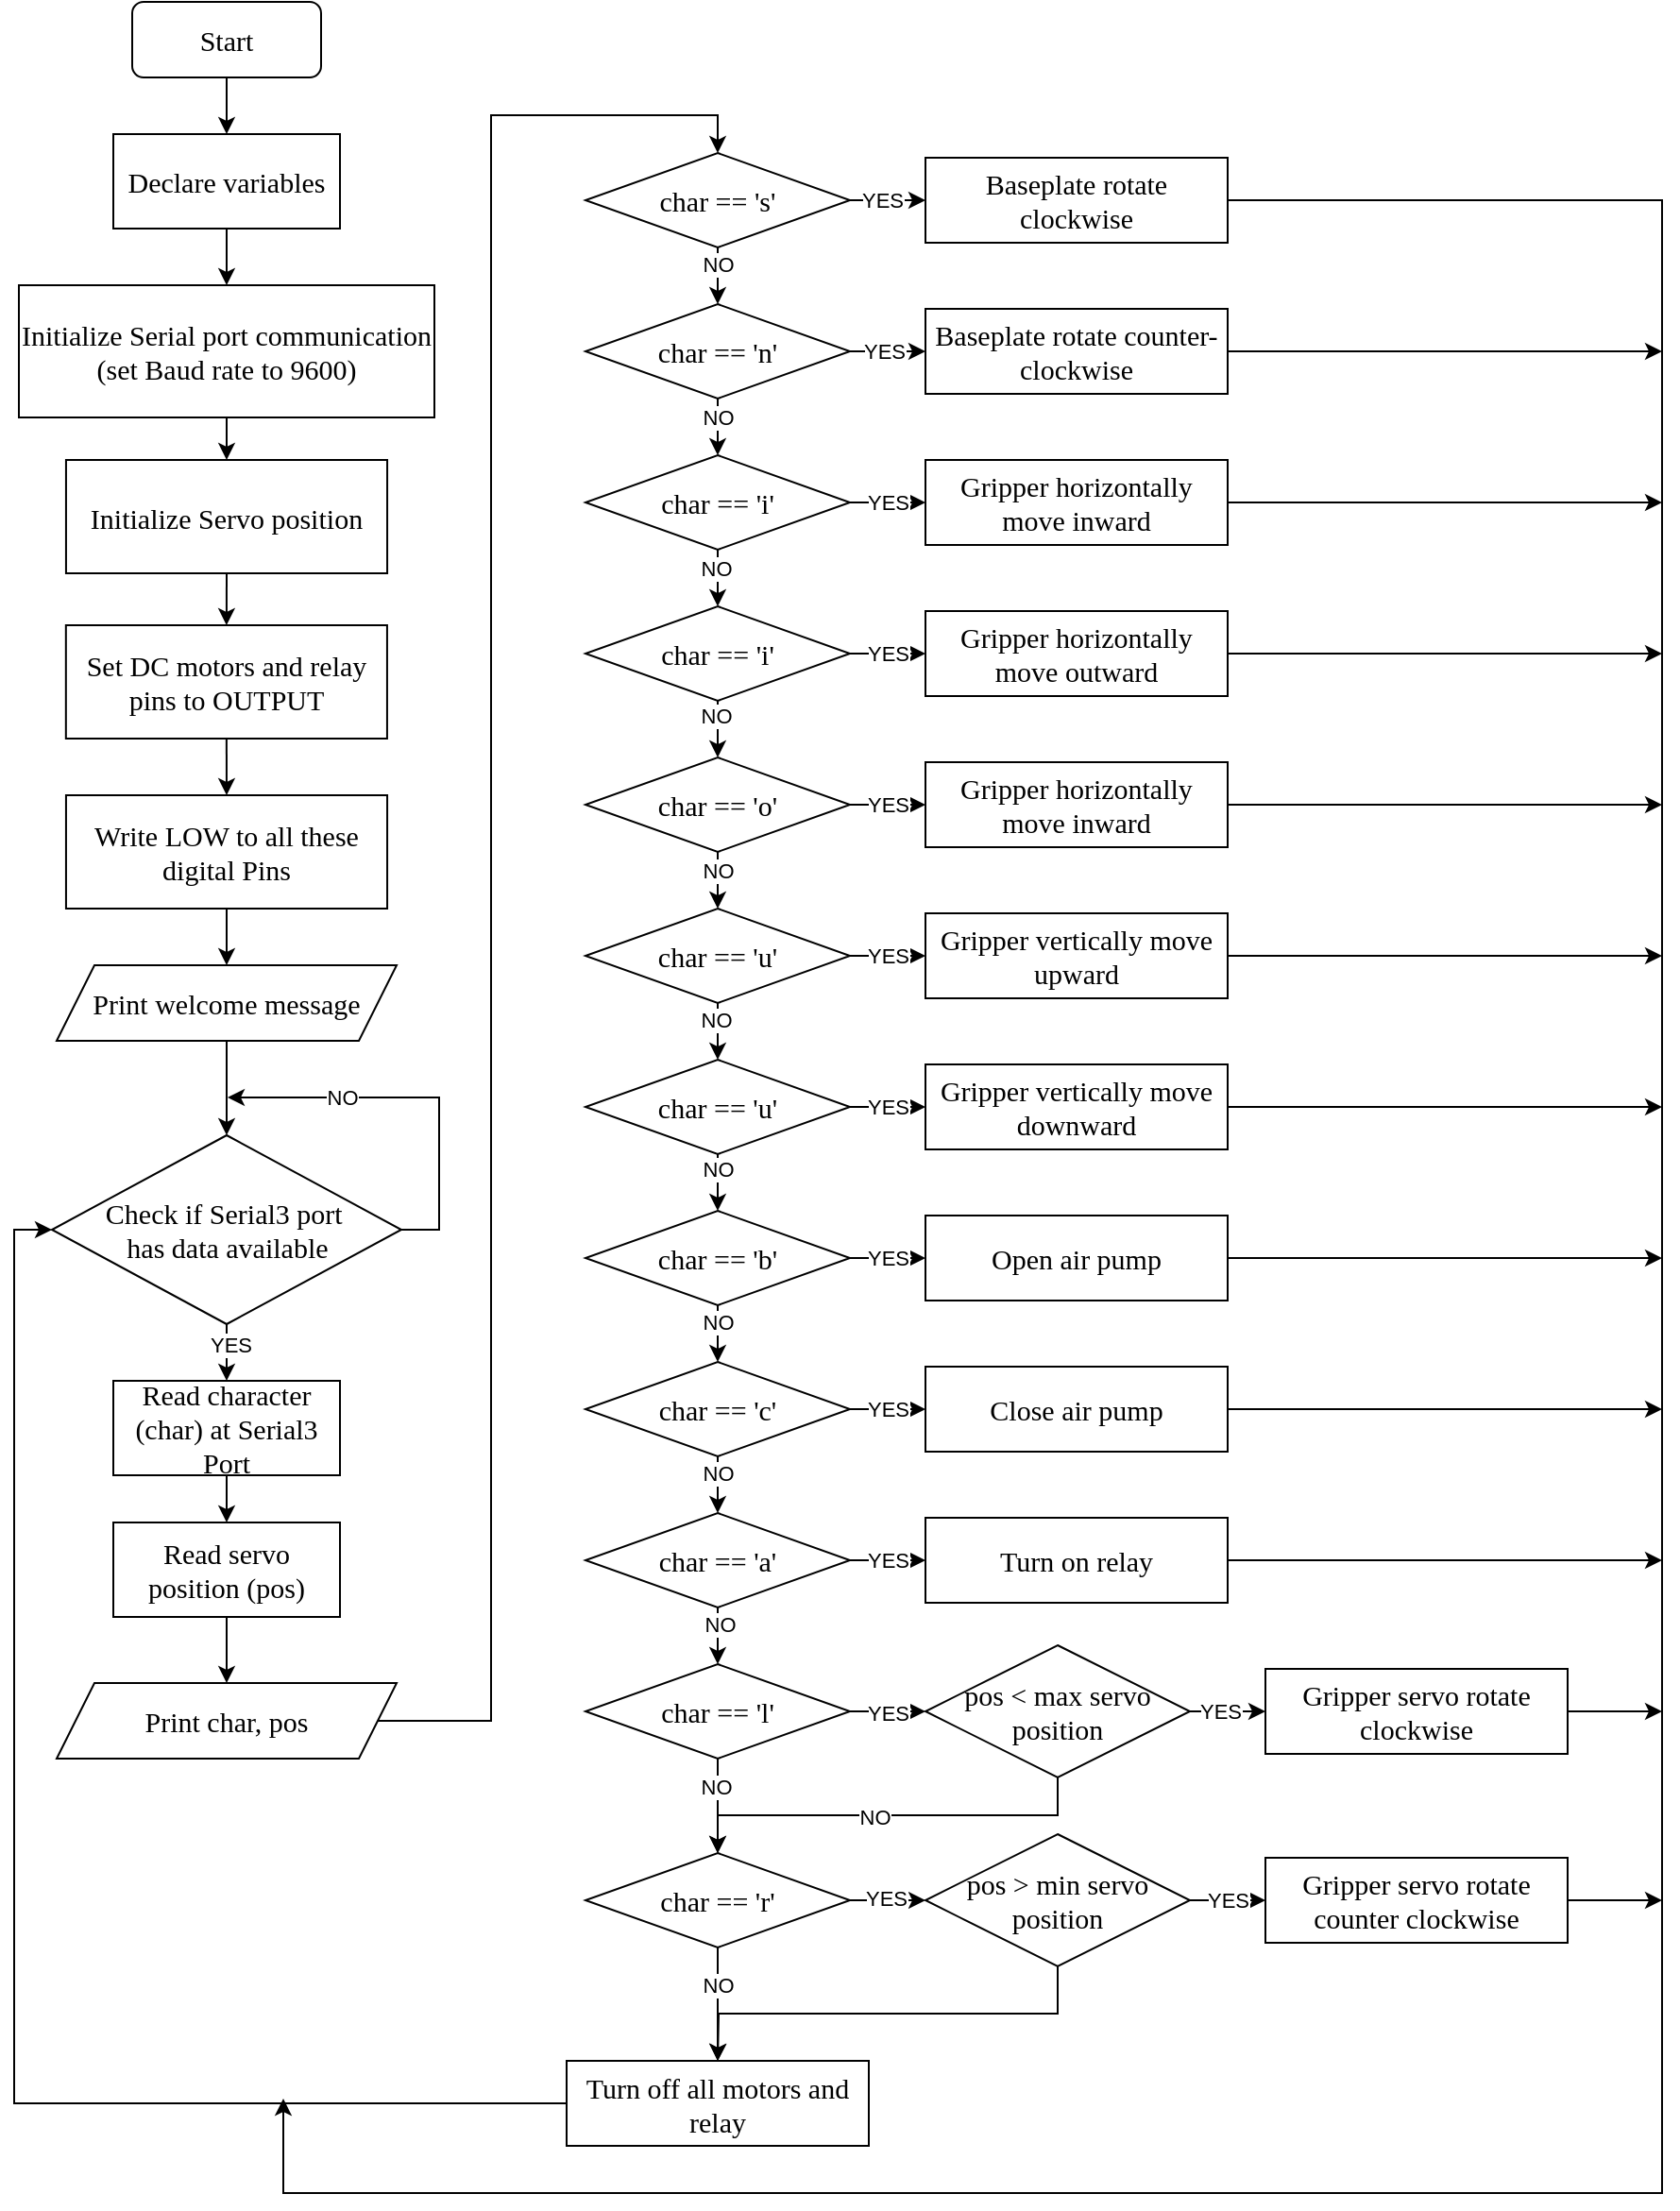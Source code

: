 <mxfile version="24.0.4" type="device">
  <diagram name="Page-1" id="N9s76UuwhcHsHS8wTcIj">
    <mxGraphModel dx="1909" dy="1129" grid="1" gridSize="10" guides="1" tooltips="1" connect="1" arrows="1" fold="1" page="1" pageScale="1" pageWidth="827" pageHeight="1169" math="0" shadow="0">
      <root>
        <mxCell id="0" />
        <mxCell id="1" parent="0" />
        <mxCell id="qS1Gej-VdCPAyixQhets-6" style="edgeStyle=orthogonalEdgeStyle;rounded=0;orthogonalLoop=1;jettySize=auto;html=1;exitX=0.5;exitY=1;exitDx=0;exitDy=0;entryX=0.5;entryY=0;entryDx=0;entryDy=0;" edge="1" parent="1" source="qS1Gej-VdCPAyixQhets-3" target="qS1Gej-VdCPAyixQhets-5">
          <mxGeometry relative="1" as="geometry" />
        </mxCell>
        <mxCell id="qS1Gej-VdCPAyixQhets-3" value="&lt;font face=&quot;Times New Roman&quot; style=&quot;font-size: 15px;&quot;&gt;Start&lt;/font&gt;" style="rounded=1;whiteSpace=wrap;html=1;" vertex="1" parent="1">
          <mxGeometry x="120" y="40" width="100" height="40" as="geometry" />
        </mxCell>
        <mxCell id="qS1Gej-VdCPAyixQhets-8" style="edgeStyle=orthogonalEdgeStyle;rounded=0;orthogonalLoop=1;jettySize=auto;html=1;exitX=0.5;exitY=1;exitDx=0;exitDy=0;entryX=0.5;entryY=0;entryDx=0;entryDy=0;" edge="1" parent="1" source="qS1Gej-VdCPAyixQhets-5" target="qS1Gej-VdCPAyixQhets-7">
          <mxGeometry relative="1" as="geometry" />
        </mxCell>
        <mxCell id="qS1Gej-VdCPAyixQhets-5" value="&lt;font face=&quot;Times New Roman&quot;&gt;&lt;span style=&quot;font-size: 15px;&quot;&gt;Declare variables&lt;/span&gt;&lt;/font&gt;" style="rounded=0;whiteSpace=wrap;html=1;" vertex="1" parent="1">
          <mxGeometry x="110" y="110" width="120" height="50" as="geometry" />
        </mxCell>
        <mxCell id="qS1Gej-VdCPAyixQhets-104" style="edgeStyle=orthogonalEdgeStyle;rounded=0;orthogonalLoop=1;jettySize=auto;html=1;exitX=0.5;exitY=1;exitDx=0;exitDy=0;entryX=0.5;entryY=0;entryDx=0;entryDy=0;" edge="1" parent="1" source="qS1Gej-VdCPAyixQhets-7" target="qS1Gej-VdCPAyixQhets-103">
          <mxGeometry relative="1" as="geometry" />
        </mxCell>
        <mxCell id="qS1Gej-VdCPAyixQhets-7" value="&lt;font face=&quot;Times New Roman&quot;&gt;&lt;span style=&quot;font-size: 15px;&quot;&gt;Initialize Serial port communication (set Baud rate to 9600)&lt;/span&gt;&lt;/font&gt;" style="rounded=0;whiteSpace=wrap;html=1;" vertex="1" parent="1">
          <mxGeometry x="60" y="190" width="220" height="70" as="geometry" />
        </mxCell>
        <mxCell id="qS1Gej-VdCPAyixQhets-13" style="edgeStyle=orthogonalEdgeStyle;rounded=0;orthogonalLoop=1;jettySize=auto;html=1;exitX=0.5;exitY=1;exitDx=0;exitDy=0;entryX=0.5;entryY=0;entryDx=0;entryDy=0;" edge="1" parent="1" source="qS1Gej-VdCPAyixQhets-10" target="qS1Gej-VdCPAyixQhets-12">
          <mxGeometry relative="1" as="geometry" />
        </mxCell>
        <mxCell id="qS1Gej-VdCPAyixQhets-10" value="&lt;font face=&quot;Times New Roman&quot; style=&quot;font-size: 15px;&quot;&gt;Print welcome message&lt;/font&gt;" style="shape=parallelogram;perimeter=parallelogramPerimeter;whiteSpace=wrap;html=1;fixedSize=1;" vertex="1" parent="1">
          <mxGeometry x="80" y="550" width="180" height="40" as="geometry" />
        </mxCell>
        <mxCell id="qS1Gej-VdCPAyixQhets-26" style="edgeStyle=orthogonalEdgeStyle;rounded=0;orthogonalLoop=1;jettySize=auto;html=1;exitX=0.5;exitY=1;exitDx=0;exitDy=0;entryX=0.5;entryY=0;entryDx=0;entryDy=0;" edge="1" parent="1" source="qS1Gej-VdCPAyixQhets-12" target="qS1Gej-VdCPAyixQhets-25">
          <mxGeometry relative="1" as="geometry" />
        </mxCell>
        <mxCell id="qS1Gej-VdCPAyixQhets-44" value="YES" style="edgeLabel;html=1;align=center;verticalAlign=middle;resizable=0;points=[];" vertex="1" connectable="0" parent="qS1Gej-VdCPAyixQhets-26">
          <mxGeometry x="-0.278" y="2" relative="1" as="geometry">
            <mxPoint as="offset" />
          </mxGeometry>
        </mxCell>
        <mxCell id="qS1Gej-VdCPAyixQhets-147" style="edgeStyle=orthogonalEdgeStyle;rounded=0;orthogonalLoop=1;jettySize=auto;html=1;exitX=1;exitY=0.5;exitDx=0;exitDy=0;" edge="1" parent="1" source="qS1Gej-VdCPAyixQhets-12">
          <mxGeometry relative="1" as="geometry">
            <mxPoint x="170" y="620" as="targetPoint" />
          </mxGeometry>
        </mxCell>
        <mxCell id="qS1Gej-VdCPAyixQhets-148" value="NO" style="edgeLabel;html=1;align=center;verticalAlign=middle;resizable=0;points=[];" vertex="1" connectable="0" parent="qS1Gej-VdCPAyixQhets-147">
          <mxGeometry x="0.286" y="2" relative="1" as="geometry">
            <mxPoint x="-12" y="-2" as="offset" />
          </mxGeometry>
        </mxCell>
        <mxCell id="qS1Gej-VdCPAyixQhets-12" value="&lt;font face=&quot;Times New Roman&quot; style=&quot;font-size: 15px;&quot;&gt;Check if Serial3 port&amp;nbsp;&lt;/font&gt;&lt;div style=&quot;font-size: 15px;&quot;&gt;&lt;font face=&quot;Times New Roman&quot; style=&quot;font-size: 15px;&quot;&gt;has data available&lt;/font&gt;&lt;/div&gt;" style="rhombus;whiteSpace=wrap;html=1;" vertex="1" parent="1">
          <mxGeometry x="77.5" y="640" width="185" height="100" as="geometry" />
        </mxCell>
        <mxCell id="qS1Gej-VdCPAyixQhets-29" style="edgeStyle=orthogonalEdgeStyle;rounded=0;orthogonalLoop=1;jettySize=auto;html=1;exitX=0.5;exitY=1;exitDx=0;exitDy=0;entryX=0.5;entryY=0;entryDx=0;entryDy=0;" edge="1" parent="1" source="qS1Gej-VdCPAyixQhets-24" target="qS1Gej-VdCPAyixQhets-28">
          <mxGeometry relative="1" as="geometry" />
        </mxCell>
        <mxCell id="qS1Gej-VdCPAyixQhets-24" value="&lt;font face=&quot;Times New Roman&quot;&gt;&lt;span style=&quot;font-size: 15px;&quot;&gt;Read servo position (pos)&lt;/span&gt;&lt;/font&gt;" style="rounded=0;whiteSpace=wrap;html=1;" vertex="1" parent="1">
          <mxGeometry x="110" y="845" width="120" height="50" as="geometry" />
        </mxCell>
        <mxCell id="qS1Gej-VdCPAyixQhets-27" style="edgeStyle=orthogonalEdgeStyle;rounded=0;orthogonalLoop=1;jettySize=auto;html=1;exitX=0.5;exitY=1;exitDx=0;exitDy=0;entryX=0.5;entryY=0;entryDx=0;entryDy=0;" edge="1" parent="1" source="qS1Gej-VdCPAyixQhets-25" target="qS1Gej-VdCPAyixQhets-24">
          <mxGeometry relative="1" as="geometry" />
        </mxCell>
        <mxCell id="qS1Gej-VdCPAyixQhets-25" value="&lt;font face=&quot;Times New Roman&quot;&gt;&lt;span style=&quot;font-size: 15px;&quot;&gt;Read character (char) at Serial3 Port&lt;/span&gt;&lt;/font&gt;" style="rounded=0;whiteSpace=wrap;html=1;" vertex="1" parent="1">
          <mxGeometry x="110" y="770" width="120" height="50" as="geometry" />
        </mxCell>
        <mxCell id="qS1Gej-VdCPAyixQhets-32" style="edgeStyle=orthogonalEdgeStyle;rounded=0;orthogonalLoop=1;jettySize=auto;html=1;exitX=1;exitY=0.5;exitDx=0;exitDy=0;entryX=0.5;entryY=0;entryDx=0;entryDy=0;" edge="1" parent="1" source="qS1Gej-VdCPAyixQhets-28" target="qS1Gej-VdCPAyixQhets-31">
          <mxGeometry relative="1" as="geometry" />
        </mxCell>
        <mxCell id="qS1Gej-VdCPAyixQhets-28" value="&lt;font face=&quot;Times New Roman&quot;&gt;&lt;span style=&quot;font-size: 15px;&quot;&gt;Print char, pos&lt;/span&gt;&lt;/font&gt;" style="shape=parallelogram;perimeter=parallelogramPerimeter;whiteSpace=wrap;html=1;fixedSize=1;" vertex="1" parent="1">
          <mxGeometry x="80" y="930" width="180" height="40" as="geometry" />
        </mxCell>
        <mxCell id="qS1Gej-VdCPAyixQhets-36" style="edgeStyle=orthogonalEdgeStyle;rounded=0;orthogonalLoop=1;jettySize=auto;html=1;exitX=1;exitY=0.5;exitDx=0;exitDy=0;entryX=0;entryY=0.5;entryDx=0;entryDy=0;" edge="1" parent="1" source="qS1Gej-VdCPAyixQhets-31" target="qS1Gej-VdCPAyixQhets-35">
          <mxGeometry relative="1" as="geometry" />
        </mxCell>
        <mxCell id="qS1Gej-VdCPAyixQhets-37" value="YES" style="edgeLabel;html=1;align=center;verticalAlign=middle;resizable=0;points=[];" vertex="1" connectable="0" parent="qS1Gej-VdCPAyixQhets-36">
          <mxGeometry x="-0.139" y="-1" relative="1" as="geometry">
            <mxPoint y="-1" as="offset" />
          </mxGeometry>
        </mxCell>
        <mxCell id="qS1Gej-VdCPAyixQhets-39" style="edgeStyle=orthogonalEdgeStyle;rounded=0;orthogonalLoop=1;jettySize=auto;html=1;exitX=0.5;exitY=1;exitDx=0;exitDy=0;entryX=0.5;entryY=0;entryDx=0;entryDy=0;" edge="1" parent="1" source="qS1Gej-VdCPAyixQhets-31" target="qS1Gej-VdCPAyixQhets-38">
          <mxGeometry relative="1" as="geometry" />
        </mxCell>
        <mxCell id="qS1Gej-VdCPAyixQhets-40" value="NO" style="edgeLabel;html=1;align=center;verticalAlign=middle;resizable=0;points=[];" vertex="1" connectable="0" parent="qS1Gej-VdCPAyixQhets-39">
          <mxGeometry x="-0.384" y="-2" relative="1" as="geometry">
            <mxPoint x="2" as="offset" />
          </mxGeometry>
        </mxCell>
        <mxCell id="qS1Gej-VdCPAyixQhets-31" value="&lt;font face=&quot;Times New Roman&quot;&gt;&lt;span style=&quot;font-size: 15px;&quot;&gt;char == &#39;s&#39;&lt;/span&gt;&lt;/font&gt;" style="rhombus;whiteSpace=wrap;html=1;" vertex="1" parent="1">
          <mxGeometry x="360" y="120" width="140" height="50" as="geometry" />
        </mxCell>
        <mxCell id="qS1Gej-VdCPAyixQhets-35" value="&lt;font face=&quot;Times New Roman&quot;&gt;&lt;span style=&quot;font-size: 15px;&quot;&gt;Baseplate rotate clockwise&lt;/span&gt;&lt;/font&gt;" style="rounded=0;whiteSpace=wrap;html=1;" vertex="1" parent="1">
          <mxGeometry x="540" y="122.5" width="160" height="45" as="geometry" />
        </mxCell>
        <mxCell id="qS1Gej-VdCPAyixQhets-42" style="edgeStyle=orthogonalEdgeStyle;rounded=0;orthogonalLoop=1;jettySize=auto;html=1;exitX=1;exitY=0.5;exitDx=0;exitDy=0;entryX=0;entryY=0.5;entryDx=0;entryDy=0;" edge="1" parent="1" source="qS1Gej-VdCPAyixQhets-38" target="qS1Gej-VdCPAyixQhets-41">
          <mxGeometry relative="1" as="geometry" />
        </mxCell>
        <mxCell id="qS1Gej-VdCPAyixQhets-43" value="YES" style="edgeLabel;html=1;align=center;verticalAlign=middle;resizable=0;points=[];" vertex="1" connectable="0" parent="qS1Gej-VdCPAyixQhets-42">
          <mxGeometry x="-0.12" y="3" relative="1" as="geometry">
            <mxPoint y="3" as="offset" />
          </mxGeometry>
        </mxCell>
        <mxCell id="qS1Gej-VdCPAyixQhets-51" style="edgeStyle=orthogonalEdgeStyle;rounded=0;orthogonalLoop=1;jettySize=auto;html=1;exitX=0.5;exitY=1;exitDx=0;exitDy=0;entryX=0.5;entryY=0;entryDx=0;entryDy=0;" edge="1" parent="1" source="qS1Gej-VdCPAyixQhets-38" target="qS1Gej-VdCPAyixQhets-47">
          <mxGeometry relative="1" as="geometry" />
        </mxCell>
        <mxCell id="qS1Gej-VdCPAyixQhets-52" value="NO" style="edgeLabel;html=1;align=center;verticalAlign=middle;resizable=0;points=[];" vertex="1" connectable="0" parent="qS1Gej-VdCPAyixQhets-51">
          <mxGeometry x="-0.091" y="-1" relative="1" as="geometry">
            <mxPoint x="1" y="-4" as="offset" />
          </mxGeometry>
        </mxCell>
        <mxCell id="qS1Gej-VdCPAyixQhets-38" value="&lt;font face=&quot;Times New Roman&quot;&gt;&lt;span style=&quot;font-size: 15px;&quot;&gt;char == &#39;n&#39;&lt;/span&gt;&lt;/font&gt;" style="rhombus;whiteSpace=wrap;html=1;" vertex="1" parent="1">
          <mxGeometry x="360" y="200" width="140" height="50" as="geometry" />
        </mxCell>
        <mxCell id="qS1Gej-VdCPAyixQhets-153" style="edgeStyle=orthogonalEdgeStyle;rounded=0;orthogonalLoop=1;jettySize=auto;html=1;exitX=1;exitY=0.5;exitDx=0;exitDy=0;" edge="1" parent="1" source="qS1Gej-VdCPAyixQhets-41">
          <mxGeometry relative="1" as="geometry">
            <mxPoint x="930" y="225" as="targetPoint" />
          </mxGeometry>
        </mxCell>
        <mxCell id="qS1Gej-VdCPAyixQhets-41" value="&lt;font face=&quot;Times New Roman&quot;&gt;&lt;span style=&quot;font-size: 15px;&quot;&gt;Baseplate rotate counter-clockwise&lt;/span&gt;&lt;/font&gt;" style="rounded=0;whiteSpace=wrap;html=1;" vertex="1" parent="1">
          <mxGeometry x="540" y="202.5" width="160" height="45" as="geometry" />
        </mxCell>
        <mxCell id="qS1Gej-VdCPAyixQhets-49" style="edgeStyle=orthogonalEdgeStyle;rounded=0;orthogonalLoop=1;jettySize=auto;html=1;exitX=1;exitY=0.5;exitDx=0;exitDy=0;entryX=0;entryY=0.5;entryDx=0;entryDy=0;" edge="1" parent="1" source="qS1Gej-VdCPAyixQhets-47" target="qS1Gej-VdCPAyixQhets-48">
          <mxGeometry relative="1" as="geometry" />
        </mxCell>
        <mxCell id="qS1Gej-VdCPAyixQhets-50" value="YES" style="edgeLabel;html=1;align=center;verticalAlign=middle;resizable=0;points=[];" vertex="1" connectable="0" parent="qS1Gej-VdCPAyixQhets-49">
          <mxGeometry x="-0.417" y="3" relative="1" as="geometry">
            <mxPoint x="8" y="3" as="offset" />
          </mxGeometry>
        </mxCell>
        <mxCell id="qS1Gej-VdCPAyixQhets-55" style="edgeStyle=orthogonalEdgeStyle;rounded=0;orthogonalLoop=1;jettySize=auto;html=1;exitX=0.5;exitY=1;exitDx=0;exitDy=0;entryX=0.5;entryY=0;entryDx=0;entryDy=0;" edge="1" parent="1" source="qS1Gej-VdCPAyixQhets-47" target="qS1Gej-VdCPAyixQhets-53">
          <mxGeometry relative="1" as="geometry" />
        </mxCell>
        <mxCell id="qS1Gej-VdCPAyixQhets-57" value="NO" style="edgeLabel;html=1;align=center;verticalAlign=middle;resizable=0;points=[];" vertex="1" connectable="0" parent="qS1Gej-VdCPAyixQhets-55">
          <mxGeometry x="-0.366" y="-1" relative="1" as="geometry">
            <mxPoint as="offset" />
          </mxGeometry>
        </mxCell>
        <mxCell id="qS1Gej-VdCPAyixQhets-47" value="&lt;font face=&quot;Times New Roman&quot;&gt;&lt;span style=&quot;font-size: 15px;&quot;&gt;char == &#39;i&#39;&lt;/span&gt;&lt;/font&gt;" style="rhombus;whiteSpace=wrap;html=1;" vertex="1" parent="1">
          <mxGeometry x="360" y="280" width="140" height="50" as="geometry" />
        </mxCell>
        <mxCell id="qS1Gej-VdCPAyixQhets-154" style="edgeStyle=orthogonalEdgeStyle;rounded=0;orthogonalLoop=1;jettySize=auto;html=1;exitX=1;exitY=0.5;exitDx=0;exitDy=0;" edge="1" parent="1" source="qS1Gej-VdCPAyixQhets-48">
          <mxGeometry relative="1" as="geometry">
            <mxPoint x="930" y="305" as="targetPoint" />
          </mxGeometry>
        </mxCell>
        <mxCell id="qS1Gej-VdCPAyixQhets-48" value="&lt;font face=&quot;Times New Roman&quot;&gt;&lt;span style=&quot;font-size: 15px;&quot;&gt;Gripper horizontally move inward&lt;/span&gt;&lt;/font&gt;" style="rounded=0;whiteSpace=wrap;html=1;" vertex="1" parent="1">
          <mxGeometry x="540" y="282.5" width="160" height="45" as="geometry" />
        </mxCell>
        <mxCell id="qS1Gej-VdCPAyixQhets-56" style="edgeStyle=orthogonalEdgeStyle;rounded=0;orthogonalLoop=1;jettySize=auto;html=1;exitX=1;exitY=0.5;exitDx=0;exitDy=0;entryX=0;entryY=0.5;entryDx=0;entryDy=0;" edge="1" parent="1" source="qS1Gej-VdCPAyixQhets-53" target="qS1Gej-VdCPAyixQhets-54">
          <mxGeometry relative="1" as="geometry" />
        </mxCell>
        <mxCell id="qS1Gej-VdCPAyixQhets-58" value="YES" style="edgeLabel;html=1;align=center;verticalAlign=middle;resizable=0;points=[];" vertex="1" connectable="0" parent="qS1Gej-VdCPAyixQhets-56">
          <mxGeometry y="-2" relative="1" as="geometry">
            <mxPoint y="-2" as="offset" />
          </mxGeometry>
        </mxCell>
        <mxCell id="qS1Gej-VdCPAyixQhets-67" style="edgeStyle=orthogonalEdgeStyle;rounded=0;orthogonalLoop=1;jettySize=auto;html=1;exitX=0.5;exitY=1;exitDx=0;exitDy=0;entryX=0.5;entryY=0;entryDx=0;entryDy=0;" edge="1" parent="1" source="qS1Gej-VdCPAyixQhets-53" target="qS1Gej-VdCPAyixQhets-65">
          <mxGeometry relative="1" as="geometry" />
        </mxCell>
        <mxCell id="qS1Gej-VdCPAyixQhets-68" value="NO" style="edgeLabel;html=1;align=center;verticalAlign=middle;resizable=0;points=[];" vertex="1" connectable="0" parent="qS1Gej-VdCPAyixQhets-67">
          <mxGeometry x="-0.457" y="-1" relative="1" as="geometry">
            <mxPoint as="offset" />
          </mxGeometry>
        </mxCell>
        <mxCell id="qS1Gej-VdCPAyixQhets-53" value="&lt;font face=&quot;Times New Roman&quot;&gt;&lt;span style=&quot;font-size: 15px;&quot;&gt;char == &#39;i&#39;&lt;/span&gt;&lt;/font&gt;" style="rhombus;whiteSpace=wrap;html=1;" vertex="1" parent="1">
          <mxGeometry x="360" y="360" width="140" height="50" as="geometry" />
        </mxCell>
        <mxCell id="qS1Gej-VdCPAyixQhets-155" style="edgeStyle=orthogonalEdgeStyle;rounded=0;orthogonalLoop=1;jettySize=auto;html=1;exitX=1;exitY=0.5;exitDx=0;exitDy=0;" edge="1" parent="1" source="qS1Gej-VdCPAyixQhets-54">
          <mxGeometry relative="1" as="geometry">
            <mxPoint x="930" y="385" as="targetPoint" />
          </mxGeometry>
        </mxCell>
        <mxCell id="qS1Gej-VdCPAyixQhets-54" value="&lt;font face=&quot;Times New Roman&quot;&gt;&lt;span style=&quot;font-size: 15px;&quot;&gt;Gripper horizontally move outward&lt;/span&gt;&lt;/font&gt;" style="rounded=0;whiteSpace=wrap;html=1;" vertex="1" parent="1">
          <mxGeometry x="540" y="362.5" width="160" height="45" as="geometry" />
        </mxCell>
        <mxCell id="qS1Gej-VdCPAyixQhets-63" style="edgeStyle=orthogonalEdgeStyle;rounded=0;orthogonalLoop=1;jettySize=auto;html=1;exitX=1;exitY=0.5;exitDx=0;exitDy=0;entryX=0;entryY=0.5;entryDx=0;entryDy=0;" edge="1" parent="1" source="qS1Gej-VdCPAyixQhets-65" target="qS1Gej-VdCPAyixQhets-66">
          <mxGeometry relative="1" as="geometry" />
        </mxCell>
        <mxCell id="qS1Gej-VdCPAyixQhets-64" value="YES" style="edgeLabel;html=1;align=center;verticalAlign=middle;resizable=0;points=[];" vertex="1" connectable="0" parent="qS1Gej-VdCPAyixQhets-63">
          <mxGeometry y="-2" relative="1" as="geometry">
            <mxPoint y="-2" as="offset" />
          </mxGeometry>
        </mxCell>
        <mxCell id="qS1Gej-VdCPAyixQhets-73" style="edgeStyle=orthogonalEdgeStyle;rounded=0;orthogonalLoop=1;jettySize=auto;html=1;exitX=0.5;exitY=1;exitDx=0;exitDy=0;entryX=0.5;entryY=0;entryDx=0;entryDy=0;" edge="1" parent="1" source="qS1Gej-VdCPAyixQhets-65" target="qS1Gej-VdCPAyixQhets-71">
          <mxGeometry relative="1" as="geometry" />
        </mxCell>
        <mxCell id="qS1Gej-VdCPAyixQhets-74" value="NO" style="edgeLabel;html=1;align=center;verticalAlign=middle;resizable=0;points=[];" vertex="1" connectable="0" parent="qS1Gej-VdCPAyixQhets-73">
          <mxGeometry x="-0.145" y="1" relative="1" as="geometry">
            <mxPoint x="-1" y="-3" as="offset" />
          </mxGeometry>
        </mxCell>
        <mxCell id="qS1Gej-VdCPAyixQhets-65" value="&lt;font face=&quot;Times New Roman&quot;&gt;&lt;span style=&quot;font-size: 15px;&quot;&gt;char == &#39;o&#39;&lt;/span&gt;&lt;/font&gt;" style="rhombus;whiteSpace=wrap;html=1;" vertex="1" parent="1">
          <mxGeometry x="360" y="440" width="140" height="50" as="geometry" />
        </mxCell>
        <mxCell id="qS1Gej-VdCPAyixQhets-156" style="edgeStyle=orthogonalEdgeStyle;rounded=0;orthogonalLoop=1;jettySize=auto;html=1;exitX=1;exitY=0.5;exitDx=0;exitDy=0;" edge="1" parent="1" source="qS1Gej-VdCPAyixQhets-66">
          <mxGeometry relative="1" as="geometry">
            <mxPoint x="930" y="465" as="targetPoint" />
          </mxGeometry>
        </mxCell>
        <mxCell id="qS1Gej-VdCPAyixQhets-66" value="&lt;font face=&quot;Times New Roman&quot;&gt;&lt;span style=&quot;font-size: 15px;&quot;&gt;Gripper horizontally move inward&lt;/span&gt;&lt;/font&gt;" style="rounded=0;whiteSpace=wrap;html=1;" vertex="1" parent="1">
          <mxGeometry x="540" y="442.5" width="160" height="45" as="geometry" />
        </mxCell>
        <mxCell id="qS1Gej-VdCPAyixQhets-69" style="edgeStyle=orthogonalEdgeStyle;rounded=0;orthogonalLoop=1;jettySize=auto;html=1;exitX=1;exitY=0.5;exitDx=0;exitDy=0;entryX=0;entryY=0.5;entryDx=0;entryDy=0;" edge="1" parent="1" source="qS1Gej-VdCPAyixQhets-71" target="qS1Gej-VdCPAyixQhets-72">
          <mxGeometry relative="1" as="geometry" />
        </mxCell>
        <mxCell id="qS1Gej-VdCPAyixQhets-70" value="YES" style="edgeLabel;html=1;align=center;verticalAlign=middle;resizable=0;points=[];" vertex="1" connectable="0" parent="qS1Gej-VdCPAyixQhets-69">
          <mxGeometry y="-2" relative="1" as="geometry">
            <mxPoint y="-2" as="offset" />
          </mxGeometry>
        </mxCell>
        <mxCell id="qS1Gej-VdCPAyixQhets-79" style="edgeStyle=orthogonalEdgeStyle;rounded=0;orthogonalLoop=1;jettySize=auto;html=1;exitX=0.5;exitY=1;exitDx=0;exitDy=0;entryX=0.5;entryY=0;entryDx=0;entryDy=0;" edge="1" parent="1" source="qS1Gej-VdCPAyixQhets-71" target="qS1Gej-VdCPAyixQhets-77">
          <mxGeometry relative="1" as="geometry" />
        </mxCell>
        <mxCell id="qS1Gej-VdCPAyixQhets-80" value="NO" style="edgeLabel;html=1;align=center;verticalAlign=middle;resizable=0;points=[];" vertex="1" connectable="0" parent="qS1Gej-VdCPAyixQhets-79">
          <mxGeometry x="-0.396" y="-1" relative="1" as="geometry">
            <mxPoint as="offset" />
          </mxGeometry>
        </mxCell>
        <mxCell id="qS1Gej-VdCPAyixQhets-71" value="&lt;font face=&quot;Times New Roman&quot;&gt;&lt;span style=&quot;font-size: 15px;&quot;&gt;char == &#39;u&#39;&lt;/span&gt;&lt;/font&gt;" style="rhombus;whiteSpace=wrap;html=1;" vertex="1" parent="1">
          <mxGeometry x="360" y="520" width="140" height="50" as="geometry" />
        </mxCell>
        <mxCell id="qS1Gej-VdCPAyixQhets-157" style="edgeStyle=orthogonalEdgeStyle;rounded=0;orthogonalLoop=1;jettySize=auto;html=1;exitX=1;exitY=0.5;exitDx=0;exitDy=0;" edge="1" parent="1" source="qS1Gej-VdCPAyixQhets-72">
          <mxGeometry relative="1" as="geometry">
            <mxPoint x="930" y="545" as="targetPoint" />
          </mxGeometry>
        </mxCell>
        <mxCell id="qS1Gej-VdCPAyixQhets-72" value="&lt;font face=&quot;Times New Roman&quot;&gt;&lt;span style=&quot;font-size: 15px;&quot;&gt;Gripper vertically move upward&lt;/span&gt;&lt;/font&gt;" style="rounded=0;whiteSpace=wrap;html=1;" vertex="1" parent="1">
          <mxGeometry x="540" y="522.5" width="160" height="45" as="geometry" />
        </mxCell>
        <mxCell id="qS1Gej-VdCPAyixQhets-75" style="edgeStyle=orthogonalEdgeStyle;rounded=0;orthogonalLoop=1;jettySize=auto;html=1;exitX=1;exitY=0.5;exitDx=0;exitDy=0;entryX=0;entryY=0.5;entryDx=0;entryDy=0;" edge="1" parent="1" source="qS1Gej-VdCPAyixQhets-77" target="qS1Gej-VdCPAyixQhets-78">
          <mxGeometry relative="1" as="geometry" />
        </mxCell>
        <mxCell id="qS1Gej-VdCPAyixQhets-76" value="YES" style="edgeLabel;html=1;align=center;verticalAlign=middle;resizable=0;points=[];" vertex="1" connectable="0" parent="qS1Gej-VdCPAyixQhets-75">
          <mxGeometry y="-2" relative="1" as="geometry">
            <mxPoint y="-2" as="offset" />
          </mxGeometry>
        </mxCell>
        <mxCell id="qS1Gej-VdCPAyixQhets-85" style="edgeStyle=orthogonalEdgeStyle;rounded=0;orthogonalLoop=1;jettySize=auto;html=1;exitX=0.5;exitY=1;exitDx=0;exitDy=0;entryX=0.5;entryY=0;entryDx=0;entryDy=0;" edge="1" parent="1" source="qS1Gej-VdCPAyixQhets-77" target="qS1Gej-VdCPAyixQhets-83">
          <mxGeometry relative="1" as="geometry" />
        </mxCell>
        <mxCell id="qS1Gej-VdCPAyixQhets-86" value="NO" style="edgeLabel;html=1;align=center;verticalAlign=middle;resizable=0;points=[];" vertex="1" connectable="0" parent="qS1Gej-VdCPAyixQhets-85">
          <mxGeometry x="-0.462" relative="1" as="geometry">
            <mxPoint as="offset" />
          </mxGeometry>
        </mxCell>
        <mxCell id="qS1Gej-VdCPAyixQhets-77" value="&lt;font face=&quot;Times New Roman&quot;&gt;&lt;span style=&quot;font-size: 15px;&quot;&gt;char == &#39;u&#39;&lt;/span&gt;&lt;/font&gt;" style="rhombus;whiteSpace=wrap;html=1;" vertex="1" parent="1">
          <mxGeometry x="360" y="600" width="140" height="50" as="geometry" />
        </mxCell>
        <mxCell id="qS1Gej-VdCPAyixQhets-158" style="edgeStyle=orthogonalEdgeStyle;rounded=0;orthogonalLoop=1;jettySize=auto;html=1;exitX=1;exitY=0.5;exitDx=0;exitDy=0;" edge="1" parent="1" source="qS1Gej-VdCPAyixQhets-78">
          <mxGeometry relative="1" as="geometry">
            <mxPoint x="930" y="625" as="targetPoint" />
          </mxGeometry>
        </mxCell>
        <mxCell id="qS1Gej-VdCPAyixQhets-78" value="&lt;font face=&quot;Times New Roman&quot;&gt;&lt;span style=&quot;font-size: 15px;&quot;&gt;Gripper vertically move downward&lt;/span&gt;&lt;/font&gt;" style="rounded=0;whiteSpace=wrap;html=1;" vertex="1" parent="1">
          <mxGeometry x="540" y="602.5" width="160" height="45" as="geometry" />
        </mxCell>
        <mxCell id="qS1Gej-VdCPAyixQhets-81" style="edgeStyle=orthogonalEdgeStyle;rounded=0;orthogonalLoop=1;jettySize=auto;html=1;exitX=1;exitY=0.5;exitDx=0;exitDy=0;entryX=0;entryY=0.5;entryDx=0;entryDy=0;" edge="1" parent="1" source="qS1Gej-VdCPAyixQhets-83" target="qS1Gej-VdCPAyixQhets-84">
          <mxGeometry relative="1" as="geometry" />
        </mxCell>
        <mxCell id="qS1Gej-VdCPAyixQhets-82" value="YES" style="edgeLabel;html=1;align=center;verticalAlign=middle;resizable=0;points=[];" vertex="1" connectable="0" parent="qS1Gej-VdCPAyixQhets-81">
          <mxGeometry y="-2" relative="1" as="geometry">
            <mxPoint y="-2" as="offset" />
          </mxGeometry>
        </mxCell>
        <mxCell id="qS1Gej-VdCPAyixQhets-95" style="edgeStyle=orthogonalEdgeStyle;rounded=0;orthogonalLoop=1;jettySize=auto;html=1;exitX=0.5;exitY=1;exitDx=0;exitDy=0;entryX=0.5;entryY=0;entryDx=0;entryDy=0;" edge="1" parent="1" source="qS1Gej-VdCPAyixQhets-83" target="qS1Gej-VdCPAyixQhets-89">
          <mxGeometry relative="1" as="geometry" />
        </mxCell>
        <mxCell id="qS1Gej-VdCPAyixQhets-97" value="NO" style="edgeLabel;html=1;align=center;verticalAlign=middle;resizable=0;points=[];" vertex="1" connectable="0" parent="qS1Gej-VdCPAyixQhets-95">
          <mxGeometry x="-0.444" relative="1" as="geometry">
            <mxPoint as="offset" />
          </mxGeometry>
        </mxCell>
        <mxCell id="qS1Gej-VdCPAyixQhets-83" value="&lt;font face=&quot;Times New Roman&quot;&gt;&lt;span style=&quot;font-size: 15px;&quot;&gt;char == &#39;b&#39;&lt;/span&gt;&lt;/font&gt;" style="rhombus;whiteSpace=wrap;html=1;" vertex="1" parent="1">
          <mxGeometry x="360" y="680" width="140" height="50" as="geometry" />
        </mxCell>
        <mxCell id="qS1Gej-VdCPAyixQhets-159" style="edgeStyle=orthogonalEdgeStyle;rounded=0;orthogonalLoop=1;jettySize=auto;html=1;exitX=1;exitY=0.5;exitDx=0;exitDy=0;" edge="1" parent="1" source="qS1Gej-VdCPAyixQhets-84">
          <mxGeometry relative="1" as="geometry">
            <mxPoint x="930" y="705" as="targetPoint" />
          </mxGeometry>
        </mxCell>
        <mxCell id="qS1Gej-VdCPAyixQhets-84" value="&lt;font face=&quot;Times New Roman&quot;&gt;&lt;span style=&quot;font-size: 15px;&quot;&gt;Open air pump&lt;/span&gt;&lt;/font&gt;" style="rounded=0;whiteSpace=wrap;html=1;" vertex="1" parent="1">
          <mxGeometry x="540" y="682.5" width="160" height="45" as="geometry" />
        </mxCell>
        <mxCell id="qS1Gej-VdCPAyixQhets-87" style="edgeStyle=orthogonalEdgeStyle;rounded=0;orthogonalLoop=1;jettySize=auto;html=1;exitX=1;exitY=0.5;exitDx=0;exitDy=0;entryX=0;entryY=0.5;entryDx=0;entryDy=0;" edge="1" parent="1" source="qS1Gej-VdCPAyixQhets-89" target="qS1Gej-VdCPAyixQhets-90">
          <mxGeometry relative="1" as="geometry" />
        </mxCell>
        <mxCell id="qS1Gej-VdCPAyixQhets-88" value="YES" style="edgeLabel;html=1;align=center;verticalAlign=middle;resizable=0;points=[];" vertex="1" connectable="0" parent="qS1Gej-VdCPAyixQhets-87">
          <mxGeometry y="-2" relative="1" as="geometry">
            <mxPoint y="-2" as="offset" />
          </mxGeometry>
        </mxCell>
        <mxCell id="qS1Gej-VdCPAyixQhets-96" style="edgeStyle=orthogonalEdgeStyle;rounded=0;orthogonalLoop=1;jettySize=auto;html=1;exitX=0.5;exitY=1;exitDx=0;exitDy=0;entryX=0.5;entryY=0;entryDx=0;entryDy=0;" edge="1" parent="1" source="qS1Gej-VdCPAyixQhets-89" target="qS1Gej-VdCPAyixQhets-93">
          <mxGeometry relative="1" as="geometry" />
        </mxCell>
        <mxCell id="qS1Gej-VdCPAyixQhets-98" value="NO" style="edgeLabel;html=1;align=center;verticalAlign=middle;resizable=0;points=[];" vertex="1" connectable="0" parent="qS1Gej-VdCPAyixQhets-96">
          <mxGeometry x="-0.398" y="1" relative="1" as="geometry">
            <mxPoint x="-1" as="offset" />
          </mxGeometry>
        </mxCell>
        <mxCell id="qS1Gej-VdCPAyixQhets-89" value="&lt;font face=&quot;Times New Roman&quot;&gt;&lt;span style=&quot;font-size: 15px;&quot;&gt;char == &#39;c&#39;&lt;/span&gt;&lt;/font&gt;" style="rhombus;whiteSpace=wrap;html=1;" vertex="1" parent="1">
          <mxGeometry x="360" y="760" width="140" height="50" as="geometry" />
        </mxCell>
        <mxCell id="qS1Gej-VdCPAyixQhets-160" style="edgeStyle=orthogonalEdgeStyle;rounded=0;orthogonalLoop=1;jettySize=auto;html=1;exitX=1;exitY=0.5;exitDx=0;exitDy=0;" edge="1" parent="1" source="qS1Gej-VdCPAyixQhets-90">
          <mxGeometry relative="1" as="geometry">
            <mxPoint x="930" y="785" as="targetPoint" />
          </mxGeometry>
        </mxCell>
        <mxCell id="qS1Gej-VdCPAyixQhets-90" value="&lt;font face=&quot;Times New Roman&quot;&gt;&lt;span style=&quot;font-size: 15px;&quot;&gt;Close air pump&lt;/span&gt;&lt;/font&gt;" style="rounded=0;whiteSpace=wrap;html=1;" vertex="1" parent="1">
          <mxGeometry x="540" y="762.5" width="160" height="45" as="geometry" />
        </mxCell>
        <mxCell id="qS1Gej-VdCPAyixQhets-91" style="edgeStyle=orthogonalEdgeStyle;rounded=0;orthogonalLoop=1;jettySize=auto;html=1;exitX=1;exitY=0.5;exitDx=0;exitDy=0;entryX=0;entryY=0.5;entryDx=0;entryDy=0;" edge="1" parent="1" source="qS1Gej-VdCPAyixQhets-93" target="qS1Gej-VdCPAyixQhets-94">
          <mxGeometry relative="1" as="geometry" />
        </mxCell>
        <mxCell id="qS1Gej-VdCPAyixQhets-92" value="YES" style="edgeLabel;html=1;align=center;verticalAlign=middle;resizable=0;points=[];" vertex="1" connectable="0" parent="qS1Gej-VdCPAyixQhets-91">
          <mxGeometry y="-2" relative="1" as="geometry">
            <mxPoint y="-2" as="offset" />
          </mxGeometry>
        </mxCell>
        <mxCell id="qS1Gej-VdCPAyixQhets-110" style="edgeStyle=orthogonalEdgeStyle;rounded=0;orthogonalLoop=1;jettySize=auto;html=1;exitX=0.5;exitY=1;exitDx=0;exitDy=0;entryX=0.5;entryY=0;entryDx=0;entryDy=0;" edge="1" parent="1" source="qS1Gej-VdCPAyixQhets-93" target="qS1Gej-VdCPAyixQhets-101">
          <mxGeometry relative="1" as="geometry" />
        </mxCell>
        <mxCell id="qS1Gej-VdCPAyixQhets-111" value="NO" style="edgeLabel;html=1;align=center;verticalAlign=middle;resizable=0;points=[];" vertex="1" connectable="0" parent="qS1Gej-VdCPAyixQhets-110">
          <mxGeometry x="-0.398" y="1" relative="1" as="geometry">
            <mxPoint as="offset" />
          </mxGeometry>
        </mxCell>
        <mxCell id="qS1Gej-VdCPAyixQhets-93" value="&lt;font face=&quot;Times New Roman&quot;&gt;&lt;span style=&quot;font-size: 15px;&quot;&gt;char == &#39;a&#39;&lt;/span&gt;&lt;/font&gt;" style="rhombus;whiteSpace=wrap;html=1;" vertex="1" parent="1">
          <mxGeometry x="360" y="840" width="140" height="50" as="geometry" />
        </mxCell>
        <mxCell id="qS1Gej-VdCPAyixQhets-161" style="edgeStyle=orthogonalEdgeStyle;rounded=0;orthogonalLoop=1;jettySize=auto;html=1;exitX=1;exitY=0.5;exitDx=0;exitDy=0;" edge="1" parent="1" source="qS1Gej-VdCPAyixQhets-94">
          <mxGeometry relative="1" as="geometry">
            <mxPoint x="930" y="865" as="targetPoint" />
          </mxGeometry>
        </mxCell>
        <mxCell id="qS1Gej-VdCPAyixQhets-94" value="&lt;font face=&quot;Times New Roman&quot;&gt;&lt;span style=&quot;font-size: 15px;&quot;&gt;Turn on relay&lt;/span&gt;&lt;/font&gt;" style="rounded=0;whiteSpace=wrap;html=1;" vertex="1" parent="1">
          <mxGeometry x="540" y="842.5" width="160" height="45" as="geometry" />
        </mxCell>
        <mxCell id="qS1Gej-VdCPAyixQhets-99" style="edgeStyle=orthogonalEdgeStyle;rounded=0;orthogonalLoop=1;jettySize=auto;html=1;exitX=1;exitY=0.5;exitDx=0;exitDy=0;entryX=0;entryY=0.5;entryDx=0;entryDy=0;" edge="1" parent="1" source="qS1Gej-VdCPAyixQhets-101">
          <mxGeometry relative="1" as="geometry">
            <mxPoint x="540" y="945" as="targetPoint" />
          </mxGeometry>
        </mxCell>
        <mxCell id="qS1Gej-VdCPAyixQhets-100" value="YES" style="edgeLabel;html=1;align=center;verticalAlign=middle;resizable=0;points=[];" vertex="1" connectable="0" parent="qS1Gej-VdCPAyixQhets-99">
          <mxGeometry y="-2" relative="1" as="geometry">
            <mxPoint y="-2" as="offset" />
          </mxGeometry>
        </mxCell>
        <mxCell id="qS1Gej-VdCPAyixQhets-119" style="edgeStyle=orthogonalEdgeStyle;rounded=0;orthogonalLoop=1;jettySize=auto;html=1;exitX=0.5;exitY=1;exitDx=0;exitDy=0;entryX=0.5;entryY=0;entryDx=0;entryDy=0;" edge="1" parent="1" source="qS1Gej-VdCPAyixQhets-101" target="qS1Gej-VdCPAyixQhets-118">
          <mxGeometry relative="1" as="geometry" />
        </mxCell>
        <mxCell id="qS1Gej-VdCPAyixQhets-124" value="NO" style="edgeLabel;html=1;align=center;verticalAlign=middle;resizable=0;points=[];" vertex="1" connectable="0" parent="qS1Gej-VdCPAyixQhets-119">
          <mxGeometry x="-0.395" y="-1" relative="1" as="geometry">
            <mxPoint as="offset" />
          </mxGeometry>
        </mxCell>
        <mxCell id="qS1Gej-VdCPAyixQhets-101" value="&lt;font face=&quot;Times New Roman&quot;&gt;&lt;span style=&quot;font-size: 15px;&quot;&gt;char == &#39;l&#39;&lt;/span&gt;&lt;/font&gt;" style="rhombus;whiteSpace=wrap;html=1;" vertex="1" parent="1">
          <mxGeometry x="360" y="920" width="140" height="50" as="geometry" />
        </mxCell>
        <mxCell id="qS1Gej-VdCPAyixQhets-106" style="edgeStyle=orthogonalEdgeStyle;rounded=0;orthogonalLoop=1;jettySize=auto;html=1;exitX=0.5;exitY=1;exitDx=0;exitDy=0;entryX=0.5;entryY=0;entryDx=0;entryDy=0;" edge="1" parent="1" source="qS1Gej-VdCPAyixQhets-103" target="qS1Gej-VdCPAyixQhets-105">
          <mxGeometry relative="1" as="geometry" />
        </mxCell>
        <mxCell id="qS1Gej-VdCPAyixQhets-103" value="&lt;font face=&quot;Times New Roman&quot;&gt;&lt;span style=&quot;font-size: 15px;&quot;&gt;Initialize Servo position&lt;/span&gt;&lt;/font&gt;" style="rounded=0;whiteSpace=wrap;html=1;" vertex="1" parent="1">
          <mxGeometry x="84.97" y="282.5" width="170.06" height="60" as="geometry" />
        </mxCell>
        <mxCell id="qS1Gej-VdCPAyixQhets-108" style="edgeStyle=orthogonalEdgeStyle;rounded=0;orthogonalLoop=1;jettySize=auto;html=1;exitX=0.5;exitY=1;exitDx=0;exitDy=0;entryX=0.5;entryY=0;entryDx=0;entryDy=0;" edge="1" parent="1" source="qS1Gej-VdCPAyixQhets-105" target="qS1Gej-VdCPAyixQhets-107">
          <mxGeometry relative="1" as="geometry" />
        </mxCell>
        <mxCell id="qS1Gej-VdCPAyixQhets-105" value="&lt;font face=&quot;Times New Roman&quot;&gt;&lt;span style=&quot;font-size: 15px;&quot;&gt;Set DC motors and relay pins to OUTPUT&lt;/span&gt;&lt;/font&gt;" style="rounded=0;whiteSpace=wrap;html=1;" vertex="1" parent="1">
          <mxGeometry x="84.91" y="370" width="170.06" height="60" as="geometry" />
        </mxCell>
        <mxCell id="qS1Gej-VdCPAyixQhets-109" style="edgeStyle=orthogonalEdgeStyle;rounded=0;orthogonalLoop=1;jettySize=auto;html=1;exitX=0.5;exitY=1;exitDx=0;exitDy=0;entryX=0.5;entryY=0;entryDx=0;entryDy=0;" edge="1" parent="1" source="qS1Gej-VdCPAyixQhets-107" target="qS1Gej-VdCPAyixQhets-10">
          <mxGeometry relative="1" as="geometry" />
        </mxCell>
        <mxCell id="qS1Gej-VdCPAyixQhets-107" value="&lt;font face=&quot;Times New Roman&quot;&gt;&lt;span style=&quot;font-size: 15px;&quot;&gt;Write LOW to all these digital Pins&lt;/span&gt;&lt;/font&gt;" style="rounded=0;whiteSpace=wrap;html=1;" vertex="1" parent="1">
          <mxGeometry x="84.97" y="460" width="170.06" height="60" as="geometry" />
        </mxCell>
        <mxCell id="qS1Gej-VdCPAyixQhets-116" style="edgeStyle=orthogonalEdgeStyle;rounded=0;orthogonalLoop=1;jettySize=auto;html=1;exitX=1;exitY=0.5;exitDx=0;exitDy=0;entryX=0;entryY=0.5;entryDx=0;entryDy=0;" edge="1" parent="1" source="qS1Gej-VdCPAyixQhets-113" target="qS1Gej-VdCPAyixQhets-115">
          <mxGeometry relative="1" as="geometry" />
        </mxCell>
        <mxCell id="qS1Gej-VdCPAyixQhets-117" value="YES" style="edgeLabel;html=1;align=center;verticalAlign=middle;resizable=0;points=[];" vertex="1" connectable="0" parent="qS1Gej-VdCPAyixQhets-116">
          <mxGeometry x="-0.191" y="2" relative="1" as="geometry">
            <mxPoint y="2" as="offset" />
          </mxGeometry>
        </mxCell>
        <mxCell id="qS1Gej-VdCPAyixQhets-122" style="edgeStyle=orthogonalEdgeStyle;rounded=0;orthogonalLoop=1;jettySize=auto;html=1;exitX=0.5;exitY=1;exitDx=0;exitDy=0;entryX=0.5;entryY=0;entryDx=0;entryDy=0;" edge="1" parent="1" source="qS1Gej-VdCPAyixQhets-113" target="qS1Gej-VdCPAyixQhets-118">
          <mxGeometry relative="1" as="geometry" />
        </mxCell>
        <mxCell id="qS1Gej-VdCPAyixQhets-123" value="NO" style="edgeLabel;html=1;align=center;verticalAlign=middle;resizable=0;points=[];" vertex="1" connectable="0" parent="qS1Gej-VdCPAyixQhets-122">
          <mxGeometry x="0.067" y="1" relative="1" as="geometry">
            <mxPoint as="offset" />
          </mxGeometry>
        </mxCell>
        <mxCell id="qS1Gej-VdCPAyixQhets-113" value="&lt;font face=&quot;Times New Roman&quot;&gt;&lt;span style=&quot;font-size: 15px;&quot;&gt;pos &amp;lt; max servo position&lt;/span&gt;&lt;/font&gt;" style="rhombus;whiteSpace=wrap;html=1;" vertex="1" parent="1">
          <mxGeometry x="540" y="910" width="140" height="70" as="geometry" />
        </mxCell>
        <mxCell id="qS1Gej-VdCPAyixQhets-162" style="edgeStyle=orthogonalEdgeStyle;rounded=0;orthogonalLoop=1;jettySize=auto;html=1;exitX=1;exitY=0.5;exitDx=0;exitDy=0;" edge="1" parent="1" source="qS1Gej-VdCPAyixQhets-115">
          <mxGeometry relative="1" as="geometry">
            <mxPoint x="930" y="945" as="targetPoint" />
          </mxGeometry>
        </mxCell>
        <mxCell id="qS1Gej-VdCPAyixQhets-115" value="&lt;font face=&quot;Times New Roman&quot; style=&quot;font-size: 15px;&quot;&gt;Gripper servo rotate clockwise&lt;/font&gt;" style="rounded=0;whiteSpace=wrap;html=1;" vertex="1" parent="1">
          <mxGeometry x="720" y="922.5" width="160" height="45" as="geometry" />
        </mxCell>
        <mxCell id="qS1Gej-VdCPAyixQhets-127" value="" style="edgeStyle=orthogonalEdgeStyle;rounded=0;orthogonalLoop=1;jettySize=auto;html=1;" edge="1" parent="1" source="qS1Gej-VdCPAyixQhets-118" target="qS1Gej-VdCPAyixQhets-126">
          <mxGeometry relative="1" as="geometry" />
        </mxCell>
        <mxCell id="qS1Gej-VdCPAyixQhets-128" value="YES" style="edgeLabel;html=1;align=center;verticalAlign=middle;resizable=0;points=[];" vertex="1" connectable="0" parent="qS1Gej-VdCPAyixQhets-127">
          <mxGeometry x="-0.083" y="1" relative="1" as="geometry">
            <mxPoint as="offset" />
          </mxGeometry>
        </mxCell>
        <mxCell id="qS1Gej-VdCPAyixQhets-144" style="edgeStyle=orthogonalEdgeStyle;rounded=0;orthogonalLoop=1;jettySize=auto;html=1;exitX=0.5;exitY=1;exitDx=0;exitDy=0;entryX=0.5;entryY=0;entryDx=0;entryDy=0;" edge="1" parent="1" source="qS1Gej-VdCPAyixQhets-118" target="qS1Gej-VdCPAyixQhets-141">
          <mxGeometry relative="1" as="geometry" />
        </mxCell>
        <mxCell id="qS1Gej-VdCPAyixQhets-145" value="NO" style="edgeLabel;html=1;align=center;verticalAlign=middle;resizable=0;points=[];" vertex="1" connectable="0" parent="qS1Gej-VdCPAyixQhets-144">
          <mxGeometry x="-0.207" y="3" relative="1" as="geometry">
            <mxPoint x="-3" y="-4" as="offset" />
          </mxGeometry>
        </mxCell>
        <mxCell id="qS1Gej-VdCPAyixQhets-118" value="&lt;font face=&quot;Times New Roman&quot;&gt;&lt;span style=&quot;font-size: 15px;&quot;&gt;char == &#39;r&#39;&lt;/span&gt;&lt;/font&gt;" style="rhombus;whiteSpace=wrap;html=1;" vertex="1" parent="1">
          <mxGeometry x="360" y="1020" width="140" height="50" as="geometry" />
        </mxCell>
        <mxCell id="qS1Gej-VdCPAyixQhets-130" style="edgeStyle=orthogonalEdgeStyle;rounded=0;orthogonalLoop=1;jettySize=auto;html=1;exitX=1;exitY=0.5;exitDx=0;exitDy=0;entryX=0;entryY=0.5;entryDx=0;entryDy=0;" edge="1" parent="1" source="qS1Gej-VdCPAyixQhets-126" target="qS1Gej-VdCPAyixQhets-129">
          <mxGeometry relative="1" as="geometry" />
        </mxCell>
        <mxCell id="qS1Gej-VdCPAyixQhets-131" value="YES" style="edgeLabel;html=1;align=center;verticalAlign=middle;resizable=0;points=[];" vertex="1" connectable="0" parent="qS1Gej-VdCPAyixQhets-130">
          <mxGeometry x="-0.324" y="1" relative="1" as="geometry">
            <mxPoint x="6" y="1" as="offset" />
          </mxGeometry>
        </mxCell>
        <mxCell id="qS1Gej-VdCPAyixQhets-146" style="edgeStyle=orthogonalEdgeStyle;rounded=0;orthogonalLoop=1;jettySize=auto;html=1;exitX=0.5;exitY=1;exitDx=0;exitDy=0;" edge="1" parent="1" source="qS1Gej-VdCPAyixQhets-126">
          <mxGeometry relative="1" as="geometry">
            <mxPoint x="430" y="1130" as="targetPoint" />
          </mxGeometry>
        </mxCell>
        <mxCell id="qS1Gej-VdCPAyixQhets-126" value="&lt;font face=&quot;Times New Roman&quot;&gt;&lt;span style=&quot;font-size: 15px;&quot;&gt;pos &amp;gt; min servo position&lt;/span&gt;&lt;/font&gt;" style="rhombus;whiteSpace=wrap;html=1;" vertex="1" parent="1">
          <mxGeometry x="540" y="1010" width="140" height="70" as="geometry" />
        </mxCell>
        <mxCell id="qS1Gej-VdCPAyixQhets-163" style="edgeStyle=orthogonalEdgeStyle;rounded=0;orthogonalLoop=1;jettySize=auto;html=1;exitX=1;exitY=0.5;exitDx=0;exitDy=0;" edge="1" parent="1" source="qS1Gej-VdCPAyixQhets-129">
          <mxGeometry relative="1" as="geometry">
            <mxPoint x="930" y="1045" as="targetPoint" />
          </mxGeometry>
        </mxCell>
        <mxCell id="qS1Gej-VdCPAyixQhets-129" value="&lt;font face=&quot;Times New Roman&quot; style=&quot;font-size: 15px;&quot;&gt;Gripper servo rotate counter clockwise&lt;/font&gt;" style="rounded=0;whiteSpace=wrap;html=1;" vertex="1" parent="1">
          <mxGeometry x="720" y="1022.5" width="160" height="45" as="geometry" />
        </mxCell>
        <mxCell id="qS1Gej-VdCPAyixQhets-149" style="edgeStyle=orthogonalEdgeStyle;rounded=0;orthogonalLoop=1;jettySize=auto;html=1;exitX=0;exitY=0.5;exitDx=0;exitDy=0;entryX=0;entryY=0.5;entryDx=0;entryDy=0;" edge="1" parent="1" source="qS1Gej-VdCPAyixQhets-141" target="qS1Gej-VdCPAyixQhets-12">
          <mxGeometry relative="1" as="geometry" />
        </mxCell>
        <mxCell id="qS1Gej-VdCPAyixQhets-141" value="&lt;font face=&quot;Times New Roman&quot;&gt;&lt;span style=&quot;font-size: 15px;&quot;&gt;Turn off all motors and relay&lt;/span&gt;&lt;/font&gt;" style="rounded=0;whiteSpace=wrap;html=1;" vertex="1" parent="1">
          <mxGeometry x="350" y="1130" width="160" height="45" as="geometry" />
        </mxCell>
        <mxCell id="qS1Gej-VdCPAyixQhets-151" value="" style="endArrow=classic;html=1;rounded=0;exitX=1;exitY=0.5;exitDx=0;exitDy=0;" edge="1" parent="1" source="qS1Gej-VdCPAyixQhets-35">
          <mxGeometry width="50" height="50" relative="1" as="geometry">
            <mxPoint x="800" y="170" as="sourcePoint" />
            <mxPoint x="200" y="1150" as="targetPoint" />
            <Array as="points">
              <mxPoint x="930" y="145" />
              <mxPoint x="930" y="1200" />
              <mxPoint x="490" y="1200" />
              <mxPoint x="200" y="1200" />
            </Array>
          </mxGeometry>
        </mxCell>
      </root>
    </mxGraphModel>
  </diagram>
</mxfile>

